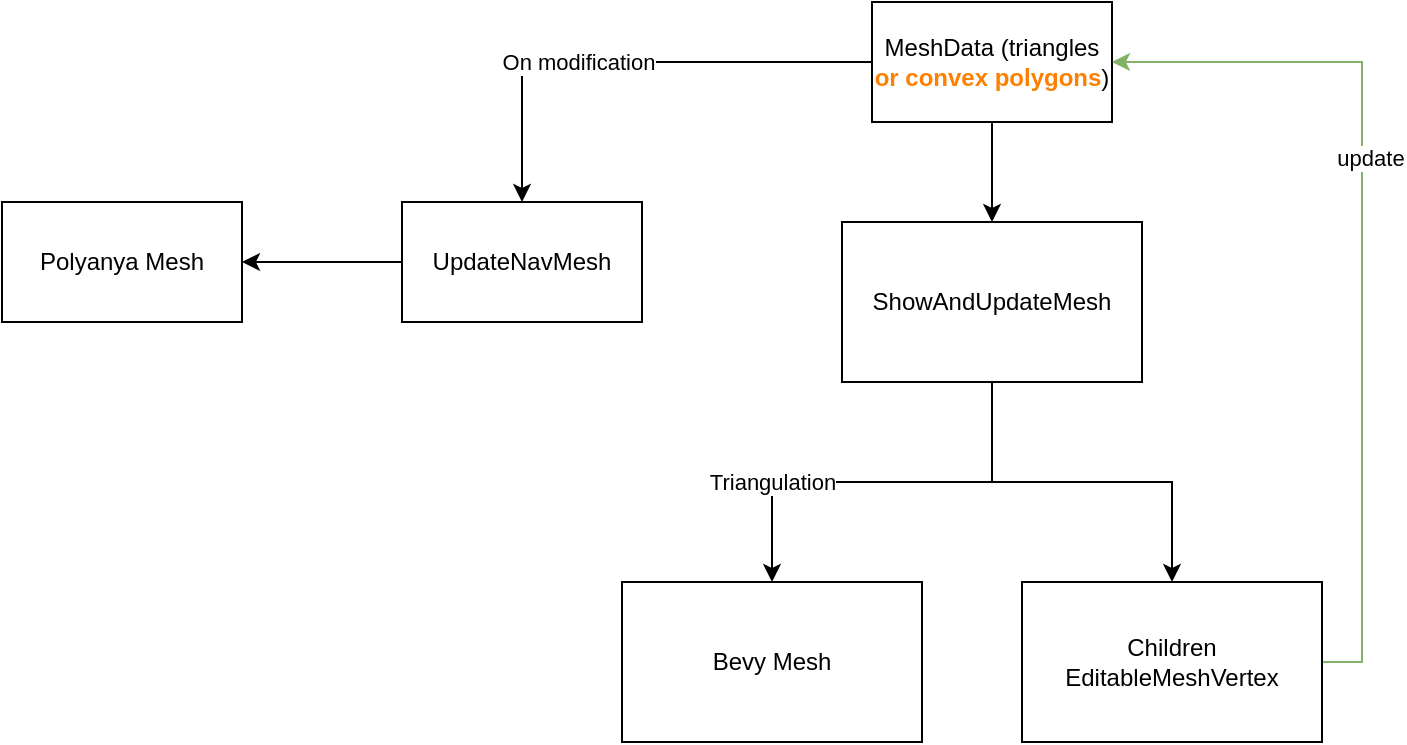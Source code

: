 <mxfile version="20.3.2" type="device"><diagram id="hDtBIcxOokc-3xOShyHl" name="Page-1"><mxGraphModel dx="1422" dy="780" grid="1" gridSize="10" guides="1" tooltips="1" connect="1" arrows="1" fold="1" page="1" pageScale="1" pageWidth="827" pageHeight="1169" math="0" shadow="0"><root><mxCell id="0"/><mxCell id="1" parent="0"/><mxCell id="p8ttGLEoxlQh5ZPLY6cq-5" style="edgeStyle=orthogonalEdgeStyle;rounded=0;orthogonalLoop=1;jettySize=auto;html=1;" edge="1" parent="1" source="p8ttGLEoxlQh5ZPLY6cq-1" target="p8ttGLEoxlQh5ZPLY6cq-2"><mxGeometry relative="1" as="geometry"/></mxCell><mxCell id="p8ttGLEoxlQh5ZPLY6cq-15" value="&lt;div&gt;On modification&lt;/div&gt;" style="edgeLabel;html=1;align=center;verticalAlign=middle;resizable=0;points=[];" vertex="1" connectable="0" parent="p8ttGLEoxlQh5ZPLY6cq-5"><mxGeometry x="-0.183" relative="1" as="geometry"><mxPoint x="-47" as="offset"/></mxGeometry></mxCell><mxCell id="p8ttGLEoxlQh5ZPLY6cq-8" style="edgeStyle=orthogonalEdgeStyle;rounded=0;orthogonalLoop=1;jettySize=auto;html=1;" edge="1" parent="1" source="p8ttGLEoxlQh5ZPLY6cq-1" target="p8ttGLEoxlQh5ZPLY6cq-3"><mxGeometry relative="1" as="geometry"/></mxCell><mxCell id="p8ttGLEoxlQh5ZPLY6cq-1" value="&lt;div&gt;MeshData (triangles &lt;font color=&quot;#FF8000&quot;&gt;&lt;b&gt;or convex polygons&lt;/b&gt;&lt;/font&gt;)&lt;br&gt;&lt;/div&gt;" style="rounded=0;whiteSpace=wrap;html=1;" vertex="1" parent="1"><mxGeometry x="475" y="140" width="120" height="60" as="geometry"/></mxCell><mxCell id="p8ttGLEoxlQh5ZPLY6cq-7" style="edgeStyle=orthogonalEdgeStyle;rounded=0;orthogonalLoop=1;jettySize=auto;html=1;exitX=0;exitY=0.5;exitDx=0;exitDy=0;entryX=1;entryY=0.5;entryDx=0;entryDy=0;" edge="1" parent="1" source="p8ttGLEoxlQh5ZPLY6cq-2" target="p8ttGLEoxlQh5ZPLY6cq-6"><mxGeometry relative="1" as="geometry"><Array as="points"><mxPoint x="220" y="270"/><mxPoint x="220" y="270"/></Array></mxGeometry></mxCell><mxCell id="p8ttGLEoxlQh5ZPLY6cq-2" value="&lt;div&gt;UpdateNavMesh&lt;/div&gt;" style="rounded=0;whiteSpace=wrap;html=1;" vertex="1" parent="1"><mxGeometry x="240" y="240" width="120" height="60" as="geometry"/></mxCell><mxCell id="p8ttGLEoxlQh5ZPLY6cq-9" style="edgeStyle=orthogonalEdgeStyle;rounded=0;orthogonalLoop=1;jettySize=auto;html=1;" edge="1" parent="1" source="p8ttGLEoxlQh5ZPLY6cq-3" target="p8ttGLEoxlQh5ZPLY6cq-4"><mxGeometry relative="1" as="geometry"/></mxCell><mxCell id="p8ttGLEoxlQh5ZPLY6cq-17" value="&lt;span&gt;Triangulation&lt;/span&gt;" style="edgeLabel;html=1;align=center;verticalAlign=middle;resizable=0;points=[];fontColor=#000000;fontStyle=0" vertex="1" connectable="0" parent="p8ttGLEoxlQh5ZPLY6cq-9"><mxGeometry x="0.209" relative="1" as="geometry"><mxPoint x="-33" as="offset"/></mxGeometry></mxCell><mxCell id="p8ttGLEoxlQh5ZPLY6cq-10" style="edgeStyle=orthogonalEdgeStyle;rounded=0;orthogonalLoop=1;jettySize=auto;html=1;" edge="1" parent="1" source="p8ttGLEoxlQh5ZPLY6cq-3" target="p8ttGLEoxlQh5ZPLY6cq-11"><mxGeometry relative="1" as="geometry"><mxPoint x="610" y="430" as="targetPoint"/></mxGeometry></mxCell><mxCell id="p8ttGLEoxlQh5ZPLY6cq-12" style="edgeStyle=orthogonalEdgeStyle;rounded=0;orthogonalLoop=1;jettySize=auto;html=1;entryX=1;entryY=0.5;entryDx=0;entryDy=0;exitX=1;exitY=0.5;exitDx=0;exitDy=0;fillColor=#d5e8d4;strokeColor=#82b366;" edge="1" parent="1" source="p8ttGLEoxlQh5ZPLY6cq-11" target="p8ttGLEoxlQh5ZPLY6cq-1"><mxGeometry relative="1" as="geometry"/></mxCell><mxCell id="p8ttGLEoxlQh5ZPLY6cq-13" value="&lt;div&gt;update&lt;/div&gt;" style="edgeLabel;html=1;align=center;verticalAlign=middle;resizable=0;points=[];" vertex="1" connectable="0" parent="p8ttGLEoxlQh5ZPLY6cq-12"><mxGeometry x="0.223" y="-4" relative="1" as="geometry"><mxPoint as="offset"/></mxGeometry></mxCell><mxCell id="p8ttGLEoxlQh5ZPLY6cq-3" value="&lt;div&gt;ShowAndUpdateMesh&lt;/div&gt;" style="rounded=0;whiteSpace=wrap;html=1;" vertex="1" parent="1"><mxGeometry x="460" y="250" width="150" height="80" as="geometry"/></mxCell><mxCell id="p8ttGLEoxlQh5ZPLY6cq-4" value="&lt;div&gt;Bevy Mesh&lt;/div&gt;" style="rounded=0;whiteSpace=wrap;html=1;" vertex="1" parent="1"><mxGeometry x="350" y="430" width="150" height="80" as="geometry"/></mxCell><mxCell id="p8ttGLEoxlQh5ZPLY6cq-6" value="Polyanya Mesh" style="rounded=0;whiteSpace=wrap;html=1;" vertex="1" parent="1"><mxGeometry x="40" y="240" width="120" height="60" as="geometry"/></mxCell><mxCell id="p8ttGLEoxlQh5ZPLY6cq-11" value="Children EditableMeshVertex" style="rounded=0;whiteSpace=wrap;html=1;" vertex="1" parent="1"><mxGeometry x="550" y="430" width="150" height="80" as="geometry"/></mxCell></root></mxGraphModel></diagram></mxfile>